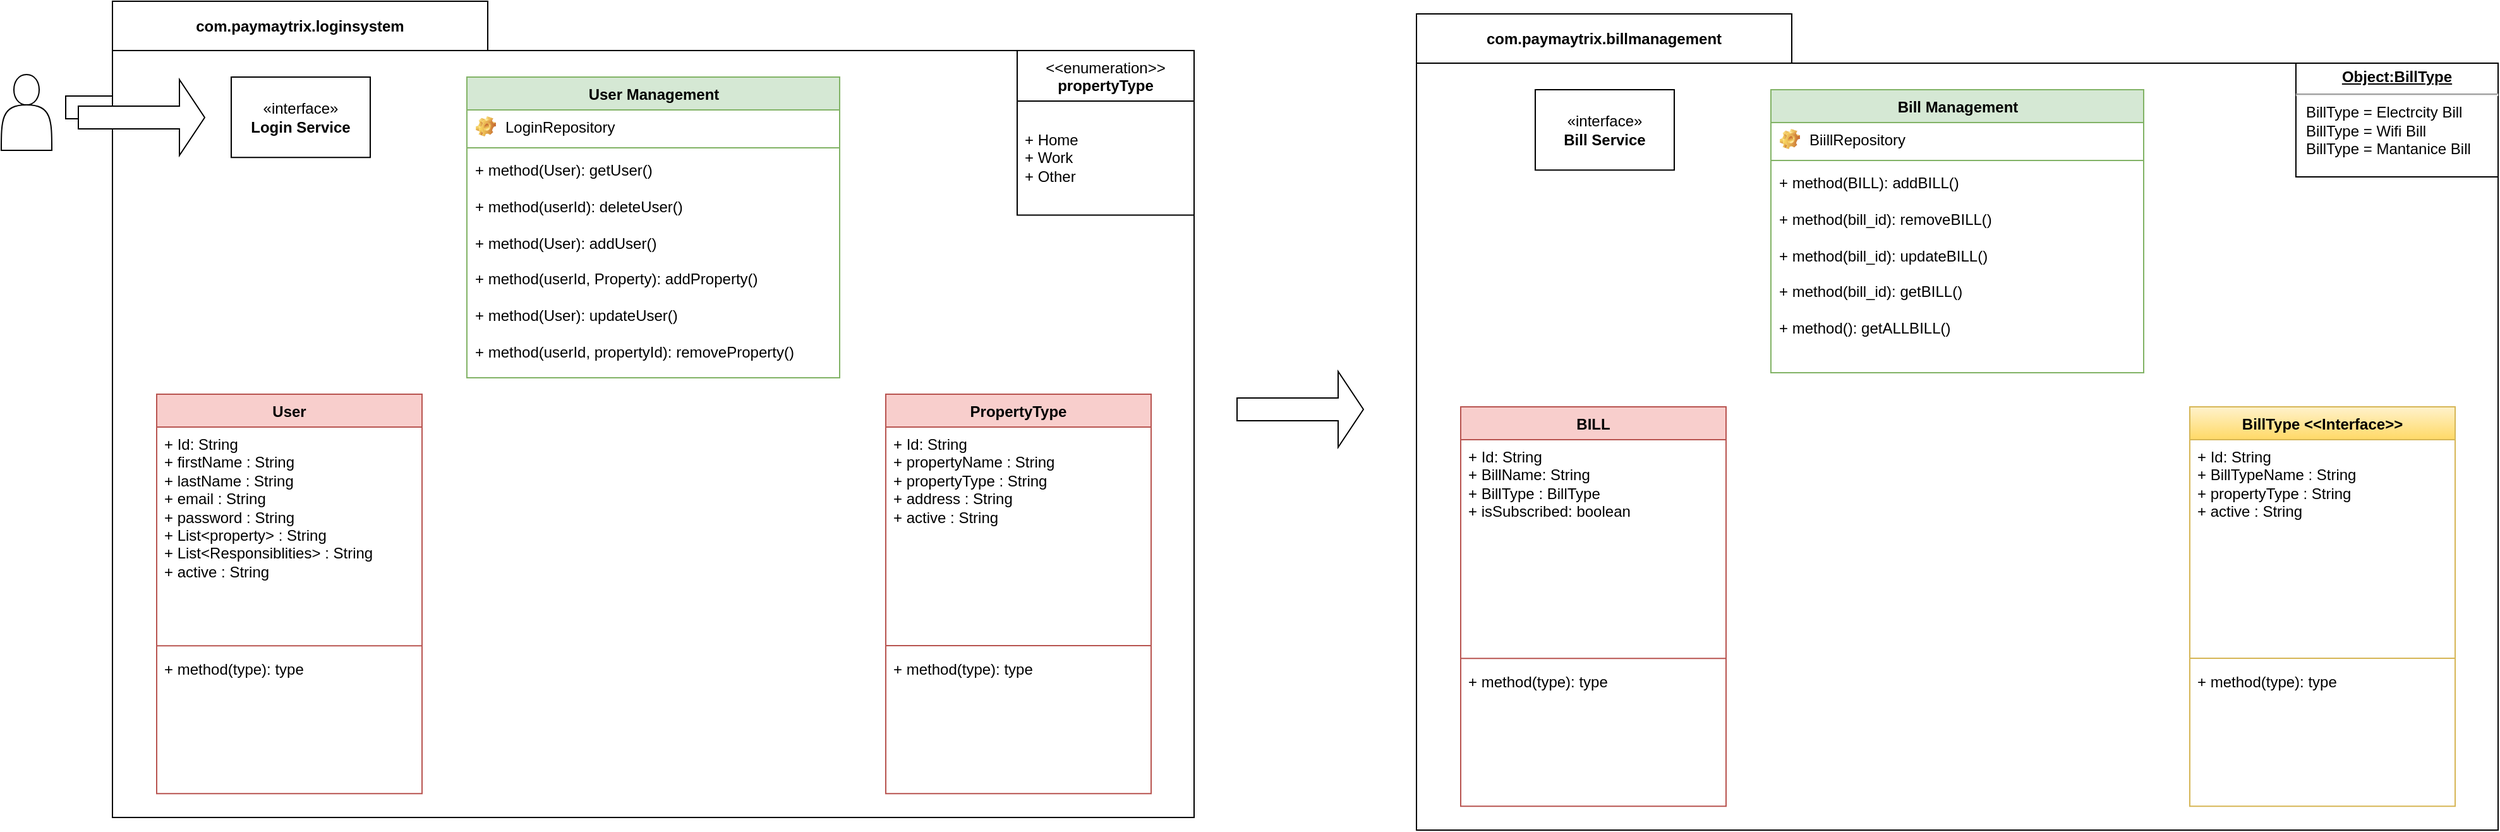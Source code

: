 <mxfile version="21.5.0" type="device">
  <diagram name="Page-1" id="TN5jjGIb1_J6kGVXwqvO">
    <mxGraphModel dx="4877" dy="1475" grid="0" gridSize="10" guides="1" tooltips="1" connect="1" arrows="1" fold="1" page="0" pageScale="1" pageWidth="850" pageHeight="1100" background="none" math="0" shadow="0">
      <root>
        <mxCell id="0" />
        <mxCell id="1" parent="0" />
        <mxCell id="WScAQku72tEY1aJVm6O7-21" value="" style="shape=singleArrow;whiteSpace=wrap;html=1;" parent="1" vertex="1">
          <mxGeometry x="-1713" y="76" width="100" height="60" as="geometry" />
        </mxCell>
        <mxCell id="WScAQku72tEY1aJVm6O7-30" value="com.paymaytrix.loginsystem" style="shape=folder;fontStyle=1;tabWidth=297;tabHeight=39;tabPosition=left;html=1;boundedLbl=1;labelInHeader=1;container=1;collapsible=0;whiteSpace=wrap;" parent="1" vertex="1">
          <mxGeometry x="-1676" y="22" width="856" height="646" as="geometry" />
        </mxCell>
        <mxCell id="WScAQku72tEY1aJVm6O7-31" value="" style="html=1;strokeColor=none;resizeWidth=1;resizeHeight=1;fillColor=none;part=1;connectable=0;allowArrows=0;deletable=0;whiteSpace=wrap;" parent="WScAQku72tEY1aJVm6O7-30" vertex="1">
          <mxGeometry width="856" height="405.3" relative="1" as="geometry">
            <mxPoint y="30" as="offset" />
          </mxGeometry>
        </mxCell>
        <mxCell id="WScAQku72tEY1aJVm6O7-32" value="«interface»&lt;br&gt;&lt;b&gt;Login Service&lt;/b&gt;" style="html=1;whiteSpace=wrap;" parent="WScAQku72tEY1aJVm6O7-30" vertex="1">
          <mxGeometry x="94" y="59.995" width="110" height="63.626" as="geometry" />
        </mxCell>
        <mxCell id="WScAQku72tEY1aJVm6O7-33" value="User" style="swimlane;fontStyle=1;align=center;verticalAlign=top;childLayout=stackLayout;horizontal=1;startSize=26;horizontalStack=0;resizeParent=1;resizeParentMax=0;resizeLast=0;collapsible=1;marginBottom=0;whiteSpace=wrap;html=1;fillColor=#f8cecc;strokeColor=#b85450;" parent="WScAQku72tEY1aJVm6O7-30" vertex="1">
          <mxGeometry x="35" y="311" width="210" height="316.136" as="geometry" />
        </mxCell>
        <mxCell id="WScAQku72tEY1aJVm6O7-34" value="+ Id: String&lt;br&gt;+ firstName : String&lt;br&gt;+ lastName : String&lt;br&gt;+ email : String&lt;br&gt;+ password : String&lt;br&gt;+ List&amp;lt;property&amp;gt; : String&lt;br&gt;+ List&amp;lt;Responsiblities&amp;gt; : String&lt;br&gt;+ active : String" style="text;strokeColor=none;fillColor=none;align=left;verticalAlign=top;spacingLeft=4;spacingRight=4;overflow=hidden;rotatable=0;points=[[0,0.5],[1,0.5]];portConstraint=eastwest;whiteSpace=wrap;html=1;" parent="WScAQku72tEY1aJVm6O7-33" vertex="1">
          <mxGeometry y="26" width="210" height="167.974" as="geometry" />
        </mxCell>
        <mxCell id="WScAQku72tEY1aJVm6O7-35" value="" style="line;strokeWidth=1;fillColor=none;align=left;verticalAlign=middle;spacingTop=-1;spacingLeft=3;spacingRight=3;rotatable=0;labelPosition=right;points=[];portConstraint=eastwest;strokeColor=inherit;" parent="WScAQku72tEY1aJVm6O7-33" vertex="1">
          <mxGeometry y="193.974" width="210" height="10.18" as="geometry" />
        </mxCell>
        <mxCell id="WScAQku72tEY1aJVm6O7-36" value="+ method(type): type" style="text;strokeColor=none;fillColor=none;align=left;verticalAlign=top;spacingLeft=4;spacingRight=4;overflow=hidden;rotatable=0;points=[[0,0.5],[1,0.5]];portConstraint=eastwest;whiteSpace=wrap;html=1;" parent="WScAQku72tEY1aJVm6O7-33" vertex="1">
          <mxGeometry y="204.154" width="210" height="111.982" as="geometry" />
        </mxCell>
        <mxCell id="WScAQku72tEY1aJVm6O7-37" value="PropertyType" style="swimlane;fontStyle=1;align=center;verticalAlign=top;childLayout=stackLayout;horizontal=1;startSize=26;horizontalStack=0;resizeParent=1;resizeParentMax=0;resizeLast=0;collapsible=1;marginBottom=0;whiteSpace=wrap;html=1;fillColor=#f8cecc;strokeColor=#b85450;" parent="WScAQku72tEY1aJVm6O7-30" vertex="1">
          <mxGeometry x="612" y="310.997" width="210" height="316.136" as="geometry" />
        </mxCell>
        <mxCell id="WScAQku72tEY1aJVm6O7-38" value="+ Id: String&lt;br&gt;+ propertyName : String&lt;br&gt;+ propertyType : String&lt;br&gt;+ address : String&lt;br&gt;+ active : String" style="text;strokeColor=none;fillColor=none;align=left;verticalAlign=top;spacingLeft=4;spacingRight=4;overflow=hidden;rotatable=0;points=[[0,0.5],[1,0.5]];portConstraint=eastwest;whiteSpace=wrap;html=1;" parent="WScAQku72tEY1aJVm6O7-37" vertex="1">
          <mxGeometry y="26" width="210" height="167.974" as="geometry" />
        </mxCell>
        <mxCell id="WScAQku72tEY1aJVm6O7-39" value="" style="line;strokeWidth=1;fillColor=none;align=left;verticalAlign=middle;spacingTop=-1;spacingLeft=3;spacingRight=3;rotatable=0;labelPosition=right;points=[];portConstraint=eastwest;strokeColor=inherit;" parent="WScAQku72tEY1aJVm6O7-37" vertex="1">
          <mxGeometry y="193.974" width="210" height="10.18" as="geometry" />
        </mxCell>
        <mxCell id="WScAQku72tEY1aJVm6O7-40" value="+ method(type): type" style="text;strokeColor=none;fillColor=none;align=left;verticalAlign=top;spacingLeft=4;spacingRight=4;overflow=hidden;rotatable=0;points=[[0,0.5],[1,0.5]];portConstraint=eastwest;whiteSpace=wrap;html=1;" parent="WScAQku72tEY1aJVm6O7-37" vertex="1">
          <mxGeometry y="204.154" width="210" height="111.982" as="geometry" />
        </mxCell>
        <mxCell id="WScAQku72tEY1aJVm6O7-41" value="&amp;lt;&amp;lt;enumeration&amp;gt;&amp;gt;&lt;br&gt;&lt;b&gt;propertyType&lt;/b&gt;" style="swimlane;fontStyle=0;align=center;verticalAlign=top;childLayout=stackLayout;horizontal=1;startSize=40;horizontalStack=0;resizeParent=1;resizeParentMax=0;resizeLast=0;collapsible=0;marginBottom=0;html=1;whiteSpace=wrap;" parent="WScAQku72tEY1aJVm6O7-30" vertex="1">
          <mxGeometry x="716" y="39.002" width="140" height="130.267" as="geometry" />
        </mxCell>
        <mxCell id="WScAQku72tEY1aJVm6O7-42" value="+ Home&lt;br&gt;+ Work&lt;br&gt;+ Other" style="text;html=1;strokeColor=none;fillColor=none;align=left;verticalAlign=middle;spacingLeft=4;spacingRight=4;overflow=hidden;rotatable=0;points=[[0,0.5],[1,0.5]];portConstraint=eastwest;whiteSpace=wrap;" parent="WScAQku72tEY1aJVm6O7-41" vertex="1">
          <mxGeometry y="40" width="140" height="90.267" as="geometry" />
        </mxCell>
        <mxCell id="WScAQku72tEY1aJVm6O7-43" value="User Management" style="swimlane;fontStyle=1;align=center;verticalAlign=top;childLayout=stackLayout;horizontal=1;startSize=26;horizontalStack=0;resizeParent=1;resizeParentMax=0;resizeLast=0;collapsible=1;marginBottom=0;whiteSpace=wrap;html=1;fillColor=#d5e8d4;strokeColor=#82b366;" parent="WScAQku72tEY1aJVm6O7-30" vertex="1">
          <mxGeometry x="280.5" y="60" width="295" height="238" as="geometry" />
        </mxCell>
        <mxCell id="WScAQku72tEY1aJVm6O7-44" value="LoginRepository" style="label;fontStyle=0;strokeColor=none;fillColor=none;align=left;verticalAlign=top;overflow=hidden;spacingLeft=28;spacingRight=4;rotatable=0;points=[[0,0.5],[1,0.5]];portConstraint=eastwest;imageWidth=16;imageHeight=16;whiteSpace=wrap;html=1;image=img/clipart/Gear_128x128.png" parent="WScAQku72tEY1aJVm6O7-43" vertex="1">
          <mxGeometry y="26" width="295" height="26" as="geometry" />
        </mxCell>
        <mxCell id="WScAQku72tEY1aJVm6O7-45" value="" style="line;strokeWidth=1;fillColor=none;align=left;verticalAlign=middle;spacingTop=-1;spacingLeft=3;spacingRight=3;rotatable=0;labelPosition=right;points=[];portConstraint=eastwest;strokeColor=inherit;" parent="WScAQku72tEY1aJVm6O7-43" vertex="1">
          <mxGeometry y="52" width="295" height="8" as="geometry" />
        </mxCell>
        <mxCell id="WScAQku72tEY1aJVm6O7-46" value="+ method(User): getUser()&lt;br&gt;&lt;br&gt;+ method(userId): deleteUser()&lt;br&gt;&lt;br&gt;+ method(User): addUser()&lt;br&gt;&lt;br&gt;+ method(userId, Property): addProperty()&lt;br&gt;&lt;br&gt;+ method(User): updateUser()&lt;br&gt;&lt;br&gt;+ method(userId, propertyId): removeProperty()" style="text;strokeColor=none;fillColor=none;align=left;verticalAlign=top;spacingLeft=4;spacingRight=4;overflow=hidden;rotatable=0;points=[[0,0.5],[1,0.5]];portConstraint=eastwest;whiteSpace=wrap;html=1;" parent="WScAQku72tEY1aJVm6O7-43" vertex="1">
          <mxGeometry y="60" width="295" height="178" as="geometry" />
        </mxCell>
        <mxCell id="WScAQku72tEY1aJVm6O7-47" value="" style="shape=actor;whiteSpace=wrap;html=1;" parent="1" vertex="1">
          <mxGeometry x="-1764" y="80" width="40" height="60" as="geometry" />
        </mxCell>
        <mxCell id="WScAQku72tEY1aJVm6O7-48" value="" style="shape=singleArrow;whiteSpace=wrap;html=1;" parent="1" vertex="1">
          <mxGeometry x="-1703" y="84" width="100" height="60" as="geometry" />
        </mxCell>
        <mxCell id="WScAQku72tEY1aJVm6O7-49" value="" style="shape=singleArrow;whiteSpace=wrap;html=1;" parent="1" vertex="1">
          <mxGeometry x="-786" y="315" width="100" height="60" as="geometry" />
        </mxCell>
        <mxCell id="WScAQku72tEY1aJVm6O7-51" value="com.paymaytrix.billmanagement" style="shape=folder;fontStyle=1;tabWidth=297;tabHeight=39;tabPosition=left;html=1;boundedLbl=1;labelInHeader=1;container=1;collapsible=0;whiteSpace=wrap;" parent="1" vertex="1">
          <mxGeometry x="-644" y="32" width="856" height="646" as="geometry" />
        </mxCell>
        <mxCell id="WScAQku72tEY1aJVm6O7-52" value="" style="html=1;strokeColor=none;resizeWidth=1;resizeHeight=1;fillColor=none;part=1;connectable=0;allowArrows=0;deletable=0;whiteSpace=wrap;" parent="WScAQku72tEY1aJVm6O7-51" vertex="1">
          <mxGeometry width="856" height="405.3" relative="1" as="geometry">
            <mxPoint y="30" as="offset" />
          </mxGeometry>
        </mxCell>
        <mxCell id="WScAQku72tEY1aJVm6O7-53" value="«interface»&lt;br&gt;&lt;b&gt;Bill Service&lt;/b&gt;" style="html=1;whiteSpace=wrap;" parent="WScAQku72tEY1aJVm6O7-51" vertex="1">
          <mxGeometry x="94" y="59.995" width="110" height="63.626" as="geometry" />
        </mxCell>
        <mxCell id="WScAQku72tEY1aJVm6O7-54" value="BILL" style="swimlane;fontStyle=1;align=center;verticalAlign=top;childLayout=stackLayout;horizontal=1;startSize=26;horizontalStack=0;resizeParent=1;resizeParentMax=0;resizeLast=0;collapsible=1;marginBottom=0;whiteSpace=wrap;html=1;fillColor=#f8cecc;strokeColor=#b85450;" parent="WScAQku72tEY1aJVm6O7-51" vertex="1">
          <mxGeometry x="35" y="311" width="210" height="316.136" as="geometry" />
        </mxCell>
        <mxCell id="WScAQku72tEY1aJVm6O7-55" value="+ Id: String&lt;br&gt;+ BillName: String&lt;br&gt;+ BillType : BillType&lt;br&gt;+ isSubscribed: boolean" style="text;strokeColor=none;fillColor=none;align=left;verticalAlign=top;spacingLeft=4;spacingRight=4;overflow=hidden;rotatable=0;points=[[0,0.5],[1,0.5]];portConstraint=eastwest;whiteSpace=wrap;html=1;" parent="WScAQku72tEY1aJVm6O7-54" vertex="1">
          <mxGeometry y="26" width="210" height="167.974" as="geometry" />
        </mxCell>
        <mxCell id="WScAQku72tEY1aJVm6O7-56" value="" style="line;strokeWidth=1;fillColor=none;align=left;verticalAlign=middle;spacingTop=-1;spacingLeft=3;spacingRight=3;rotatable=0;labelPosition=right;points=[];portConstraint=eastwest;strokeColor=inherit;" parent="WScAQku72tEY1aJVm6O7-54" vertex="1">
          <mxGeometry y="193.974" width="210" height="10.18" as="geometry" />
        </mxCell>
        <mxCell id="WScAQku72tEY1aJVm6O7-57" value="+ method(type): type" style="text;strokeColor=none;fillColor=none;align=left;verticalAlign=top;spacingLeft=4;spacingRight=4;overflow=hidden;rotatable=0;points=[[0,0.5],[1,0.5]];portConstraint=eastwest;whiteSpace=wrap;html=1;" parent="WScAQku72tEY1aJVm6O7-54" vertex="1">
          <mxGeometry y="204.154" width="210" height="111.982" as="geometry" />
        </mxCell>
        <mxCell id="WScAQku72tEY1aJVm6O7-58" value="BillType &amp;lt;&amp;lt;Interface&amp;gt;&amp;gt;" style="swimlane;fontStyle=1;align=center;verticalAlign=top;childLayout=stackLayout;horizontal=1;startSize=26;horizontalStack=0;resizeParent=1;resizeParentMax=0;resizeLast=0;collapsible=1;marginBottom=0;whiteSpace=wrap;html=1;fillColor=#fff2cc;strokeColor=#d6b656;gradientColor=#ffd966;" parent="WScAQku72tEY1aJVm6O7-51" vertex="1">
          <mxGeometry x="612" y="310.997" width="210" height="316.136" as="geometry" />
        </mxCell>
        <mxCell id="WScAQku72tEY1aJVm6O7-59" value="+ Id: String&lt;br&gt;+ BillTypeName : String&lt;br&gt;+ propertyType : String&lt;br&gt;+ active : String" style="text;strokeColor=none;fillColor=none;align=left;verticalAlign=top;spacingLeft=4;spacingRight=4;overflow=hidden;rotatable=0;points=[[0,0.5],[1,0.5]];portConstraint=eastwest;whiteSpace=wrap;html=1;" parent="WScAQku72tEY1aJVm6O7-58" vertex="1">
          <mxGeometry y="26" width="210" height="167.974" as="geometry" />
        </mxCell>
        <mxCell id="WScAQku72tEY1aJVm6O7-60" value="" style="line;strokeWidth=1;fillColor=none;align=left;verticalAlign=middle;spacingTop=-1;spacingLeft=3;spacingRight=3;rotatable=0;labelPosition=right;points=[];portConstraint=eastwest;strokeColor=inherit;" parent="WScAQku72tEY1aJVm6O7-58" vertex="1">
          <mxGeometry y="193.974" width="210" height="10.18" as="geometry" />
        </mxCell>
        <mxCell id="WScAQku72tEY1aJVm6O7-61" value="+ method(type): type" style="text;strokeColor=none;fillColor=none;align=left;verticalAlign=top;spacingLeft=4;spacingRight=4;overflow=hidden;rotatable=0;points=[[0,0.5],[1,0.5]];portConstraint=eastwest;whiteSpace=wrap;html=1;" parent="WScAQku72tEY1aJVm6O7-58" vertex="1">
          <mxGeometry y="204.154" width="210" height="111.982" as="geometry" />
        </mxCell>
        <mxCell id="WScAQku72tEY1aJVm6O7-62" value="Bill Management" style="swimlane;fontStyle=1;align=center;verticalAlign=top;childLayout=stackLayout;horizontal=1;startSize=26;horizontalStack=0;resizeParent=1;resizeParentMax=0;resizeLast=0;collapsible=1;marginBottom=0;whiteSpace=wrap;html=1;fillColor=#d5e8d4;strokeColor=#82b366;" parent="WScAQku72tEY1aJVm6O7-51" vertex="1">
          <mxGeometry x="280.5" y="60" width="295" height="224" as="geometry" />
        </mxCell>
        <mxCell id="WScAQku72tEY1aJVm6O7-63" value="BiillRepository" style="label;fontStyle=0;strokeColor=none;fillColor=none;align=left;verticalAlign=top;overflow=hidden;spacingLeft=28;spacingRight=4;rotatable=0;points=[[0,0.5],[1,0.5]];portConstraint=eastwest;imageWidth=16;imageHeight=16;whiteSpace=wrap;html=1;image=img/clipart/Gear_128x128.png" parent="WScAQku72tEY1aJVm6O7-62" vertex="1">
          <mxGeometry y="26" width="295" height="26" as="geometry" />
        </mxCell>
        <mxCell id="WScAQku72tEY1aJVm6O7-64" value="" style="line;strokeWidth=1;fillColor=none;align=left;verticalAlign=middle;spacingTop=-1;spacingLeft=3;spacingRight=3;rotatable=0;labelPosition=right;points=[];portConstraint=eastwest;strokeColor=inherit;" parent="WScAQku72tEY1aJVm6O7-62" vertex="1">
          <mxGeometry y="52" width="295" height="8" as="geometry" />
        </mxCell>
        <mxCell id="WScAQku72tEY1aJVm6O7-65" value="+ method(BILL): addBILL()&lt;br&gt;&lt;br&gt;+ method(bill_id): removeBILL()&lt;br&gt;&lt;br&gt;+ method(bill_id): updateBILL()&lt;br&gt;&lt;br&gt;+ method(bill_id): getBILL()&lt;br&gt;&lt;br&gt;+ method(): getALLBILL()&lt;br&gt;" style="text;strokeColor=none;fillColor=none;align=left;verticalAlign=top;spacingLeft=4;spacingRight=4;overflow=hidden;rotatable=0;points=[[0,0.5],[1,0.5]];portConstraint=eastwest;whiteSpace=wrap;html=1;" parent="WScAQku72tEY1aJVm6O7-62" vertex="1">
          <mxGeometry y="60" width="295" height="164" as="geometry" />
        </mxCell>
        <mxCell id="WScAQku72tEY1aJVm6O7-66" value="&lt;p style=&quot;margin:0px;margin-top:4px;text-align:center;text-decoration:underline;&quot;&gt;&lt;b&gt;Object:BillType&lt;/b&gt;&lt;/p&gt;&lt;hr&gt;&lt;p style=&quot;margin:0px;margin-left:8px;&quot;&gt;BillType = Electrcity Bill&lt;br&gt;BillType = Wifi Bill&lt;br&gt;BillType = Mantanice Bill&lt;/p&gt;" style="verticalAlign=top;align=left;overflow=fill;fontSize=12;fontFamily=Helvetica;html=1;whiteSpace=wrap;" parent="WScAQku72tEY1aJVm6O7-51" vertex="1">
          <mxGeometry x="696" y="39" width="160" height="90" as="geometry" />
        </mxCell>
      </root>
    </mxGraphModel>
  </diagram>
</mxfile>
